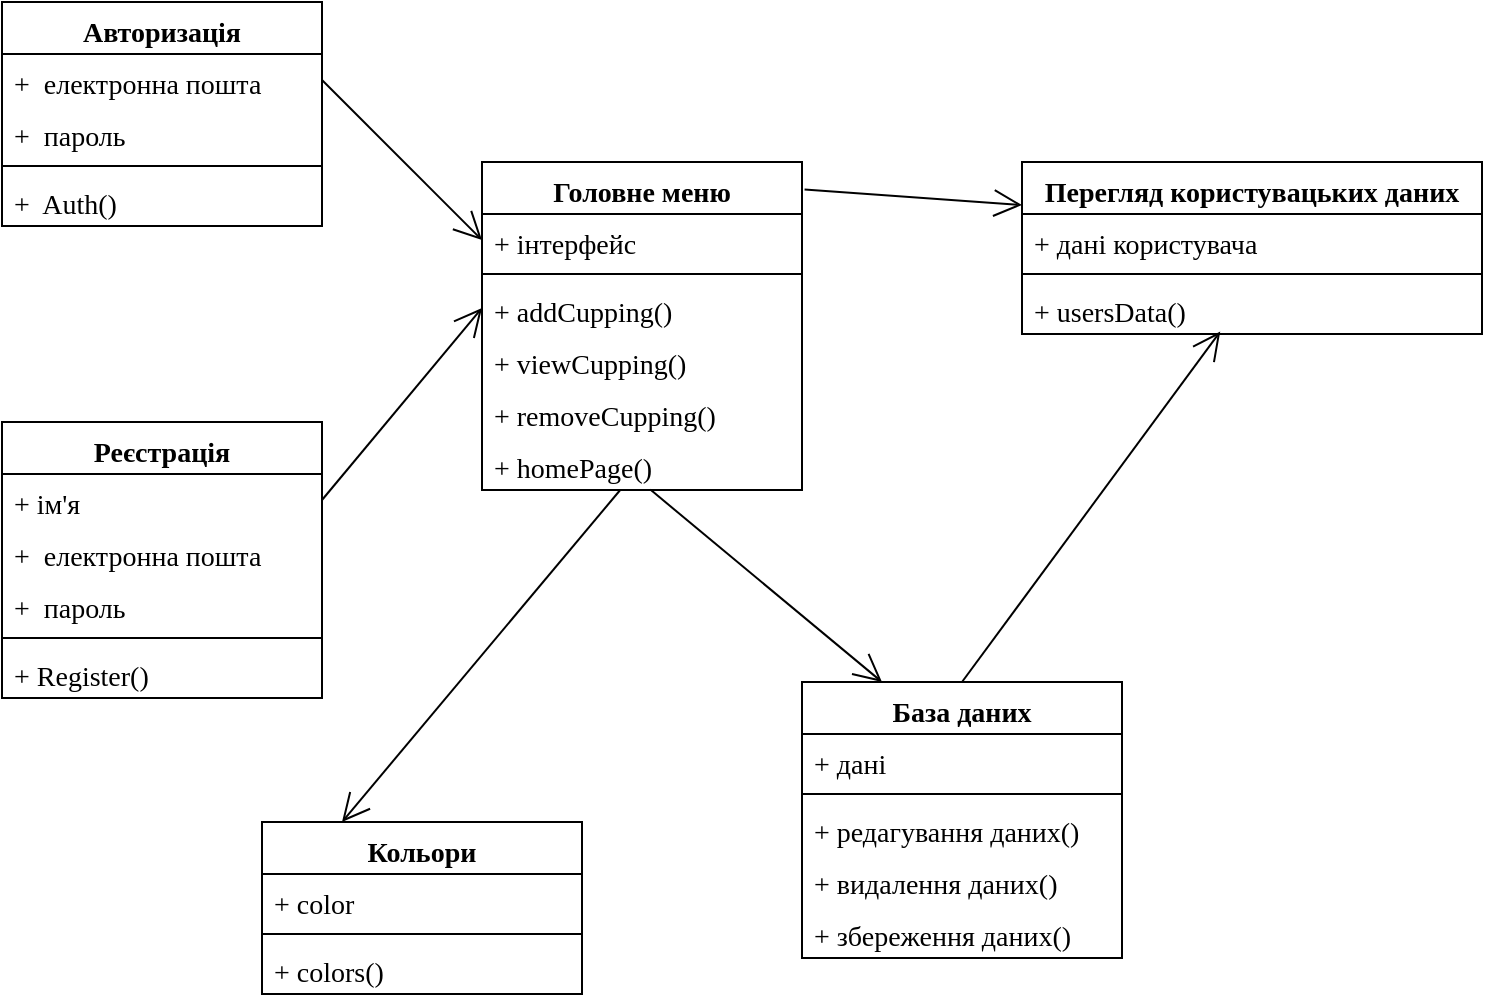 <mxfile version="14.6.9" type="github"><diagram id="NuXKlNEgj8zZ6BDBLAhk" name="Page-1"><mxGraphModel dx="906" dy="656" grid="1" gridSize="10" guides="1" tooltips="1" connect="1" arrows="1" fold="1" page="1" pageScale="1" pageWidth="827" pageHeight="1169" math="0" shadow="0"><root><mxCell id="0"/><mxCell id="1" parent="0"/><mxCell id="Z4ewi09ftZx6iGVZW96z-1" value="Авторизація" style="swimlane;fontStyle=1;align=center;verticalAlign=top;childLayout=stackLayout;horizontal=1;startSize=26;horizontalStack=0;resizeParent=1;resizeParentMax=0;resizeLast=0;collapsible=1;marginBottom=0;fontFamily=Times New Roman;fontSize=14;" vertex="1" parent="1"><mxGeometry x="40" y="40" width="160" height="112" as="geometry"/></mxCell><mxCell id="Z4ewi09ftZx6iGVZW96z-9" value="+  електронна пошта" style="text;strokeColor=none;fillColor=none;align=left;verticalAlign=top;spacingLeft=4;spacingRight=4;overflow=hidden;rotatable=0;points=[[0,0.5],[1,0.5]];portConstraint=eastwest;fontFamily=Times New Roman;fontSize=14;" vertex="1" parent="Z4ewi09ftZx6iGVZW96z-1"><mxGeometry y="26" width="160" height="26" as="geometry"/></mxCell><mxCell id="Z4ewi09ftZx6iGVZW96z-2" value="+  пароль" style="text;strokeColor=none;fillColor=none;align=left;verticalAlign=top;spacingLeft=4;spacingRight=4;overflow=hidden;rotatable=0;points=[[0,0.5],[1,0.5]];portConstraint=eastwest;fontFamily=Times New Roman;fontSize=14;" vertex="1" parent="Z4ewi09ftZx6iGVZW96z-1"><mxGeometry y="52" width="160" height="26" as="geometry"/></mxCell><mxCell id="Z4ewi09ftZx6iGVZW96z-3" value="" style="line;strokeWidth=1;fillColor=none;align=left;verticalAlign=middle;spacingTop=-1;spacingLeft=3;spacingRight=3;rotatable=0;labelPosition=right;points=[];portConstraint=eastwest;fontFamily=Times New Roman;fontSize=14;" vertex="1" parent="Z4ewi09ftZx6iGVZW96z-1"><mxGeometry y="78" width="160" height="8" as="geometry"/></mxCell><mxCell id="Z4ewi09ftZx6iGVZW96z-4" value="+  Auth()" style="text;strokeColor=none;fillColor=none;align=left;verticalAlign=top;spacingLeft=4;spacingRight=4;overflow=hidden;rotatable=0;points=[[0,0.5],[1,0.5]];portConstraint=eastwest;fontFamily=Times New Roman;fontSize=14;" vertex="1" parent="Z4ewi09ftZx6iGVZW96z-1"><mxGeometry y="86" width="160" height="26" as="geometry"/></mxCell><mxCell id="Z4ewi09ftZx6iGVZW96z-5" value="Реєстрація" style="swimlane;fontStyle=1;align=center;verticalAlign=top;childLayout=stackLayout;horizontal=1;startSize=26;horizontalStack=0;resizeParent=1;resizeParentMax=0;resizeLast=0;collapsible=1;marginBottom=0;fontFamily=Times New Roman;fontSize=14;" vertex="1" parent="1"><mxGeometry x="40" y="250" width="160" height="138" as="geometry"/></mxCell><mxCell id="Z4ewi09ftZx6iGVZW96z-6" value="+ ім'я" style="text;strokeColor=none;fillColor=none;align=left;verticalAlign=top;spacingLeft=4;spacingRight=4;overflow=hidden;rotatable=0;points=[[0,0.5],[1,0.5]];portConstraint=eastwest;fontFamily=Times New Roman;fontSize=14;" vertex="1" parent="Z4ewi09ftZx6iGVZW96z-5"><mxGeometry y="26" width="160" height="26" as="geometry"/></mxCell><mxCell id="Z4ewi09ftZx6iGVZW96z-13" value="+  електронна пошта" style="text;strokeColor=none;fillColor=none;align=left;verticalAlign=top;spacingLeft=4;spacingRight=4;overflow=hidden;rotatable=0;points=[[0,0.5],[1,0.5]];portConstraint=eastwest;fontFamily=Times New Roman;fontSize=14;" vertex="1" parent="Z4ewi09ftZx6iGVZW96z-5"><mxGeometry y="52" width="160" height="26" as="geometry"/></mxCell><mxCell id="Z4ewi09ftZx6iGVZW96z-12" value="+  пароль" style="text;strokeColor=none;fillColor=none;align=left;verticalAlign=top;spacingLeft=4;spacingRight=4;overflow=hidden;rotatable=0;points=[[0,0.5],[1,0.5]];portConstraint=eastwest;fontFamily=Times New Roman;fontSize=14;" vertex="1" parent="Z4ewi09ftZx6iGVZW96z-5"><mxGeometry y="78" width="160" height="26" as="geometry"/></mxCell><mxCell id="Z4ewi09ftZx6iGVZW96z-7" value="" style="line;strokeWidth=1;fillColor=none;align=left;verticalAlign=middle;spacingTop=-1;spacingLeft=3;spacingRight=3;rotatable=0;labelPosition=right;points=[];portConstraint=eastwest;fontFamily=Times New Roman;fontSize=14;" vertex="1" parent="Z4ewi09ftZx6iGVZW96z-5"><mxGeometry y="104" width="160" height="8" as="geometry"/></mxCell><mxCell id="Z4ewi09ftZx6iGVZW96z-8" value="+ Register()" style="text;strokeColor=none;fillColor=none;align=left;verticalAlign=top;spacingLeft=4;spacingRight=4;overflow=hidden;rotatable=0;points=[[0,0.5],[1,0.5]];portConstraint=eastwest;fontFamily=Times New Roman;fontSize=14;" vertex="1" parent="Z4ewi09ftZx6iGVZW96z-5"><mxGeometry y="112" width="160" height="26" as="geometry"/></mxCell><mxCell id="Z4ewi09ftZx6iGVZW96z-14" value="Головне меню" style="swimlane;fontStyle=1;align=center;verticalAlign=top;childLayout=stackLayout;horizontal=1;startSize=26;horizontalStack=0;resizeParent=1;resizeParentMax=0;resizeLast=0;collapsible=1;marginBottom=0;fontFamily=Times New Roman;fontSize=14;" vertex="1" parent="1"><mxGeometry x="280" y="120" width="160" height="164" as="geometry"/></mxCell><mxCell id="Z4ewi09ftZx6iGVZW96z-15" value="+ інтерфейс" style="text;strokeColor=none;fillColor=none;align=left;verticalAlign=top;spacingLeft=4;spacingRight=4;overflow=hidden;rotatable=0;points=[[0,0.5],[1,0.5]];portConstraint=eastwest;fontFamily=Times New Roman;fontSize=14;" vertex="1" parent="Z4ewi09ftZx6iGVZW96z-14"><mxGeometry y="26" width="160" height="26" as="geometry"/></mxCell><mxCell id="Z4ewi09ftZx6iGVZW96z-16" value="" style="line;strokeWidth=1;fillColor=none;align=left;verticalAlign=middle;spacingTop=-1;spacingLeft=3;spacingRight=3;rotatable=0;labelPosition=right;points=[];portConstraint=eastwest;fontFamily=Times New Roman;fontSize=14;" vertex="1" parent="Z4ewi09ftZx6iGVZW96z-14"><mxGeometry y="52" width="160" height="8" as="geometry"/></mxCell><mxCell id="Z4ewi09ftZx6iGVZW96z-27" value="+ addCupping()" style="text;strokeColor=none;fillColor=none;align=left;verticalAlign=top;spacingLeft=4;spacingRight=4;overflow=hidden;rotatable=0;points=[[0,0.5],[1,0.5]];portConstraint=eastwest;fontFamily=Times New Roman;fontSize=14;" vertex="1" parent="Z4ewi09ftZx6iGVZW96z-14"><mxGeometry y="60" width="160" height="26" as="geometry"/></mxCell><mxCell id="Z4ewi09ftZx6iGVZW96z-28" value="+ viewCupping()" style="text;strokeColor=none;fillColor=none;align=left;verticalAlign=top;spacingLeft=4;spacingRight=4;overflow=hidden;rotatable=0;points=[[0,0.5],[1,0.5]];portConstraint=eastwest;fontFamily=Times New Roman;fontSize=14;" vertex="1" parent="Z4ewi09ftZx6iGVZW96z-14"><mxGeometry y="86" width="160" height="26" as="geometry"/></mxCell><mxCell id="Z4ewi09ftZx6iGVZW96z-29" value="+ removeCupping()" style="text;strokeColor=none;fillColor=none;align=left;verticalAlign=top;spacingLeft=4;spacingRight=4;overflow=hidden;rotatable=0;points=[[0,0.5],[1,0.5]];portConstraint=eastwest;fontFamily=Times New Roman;fontSize=14;" vertex="1" parent="Z4ewi09ftZx6iGVZW96z-14"><mxGeometry y="112" width="160" height="26" as="geometry"/></mxCell><mxCell id="Z4ewi09ftZx6iGVZW96z-17" value="+ homePage()" style="text;strokeColor=none;fillColor=none;align=left;verticalAlign=top;spacingLeft=4;spacingRight=4;overflow=hidden;rotatable=0;points=[[0,0.5],[1,0.5]];portConstraint=eastwest;fontFamily=Times New Roman;fontSize=14;" vertex="1" parent="Z4ewi09ftZx6iGVZW96z-14"><mxGeometry y="138" width="160" height="26" as="geometry"/></mxCell><mxCell id="Z4ewi09ftZx6iGVZW96z-30" value="База даних" style="swimlane;fontStyle=1;align=center;verticalAlign=top;childLayout=stackLayout;horizontal=1;startSize=26;horizontalStack=0;resizeParent=1;resizeParentMax=0;resizeLast=0;collapsible=1;marginBottom=0;fontFamily=Times New Roman;fontSize=14;" vertex="1" parent="1"><mxGeometry x="440" y="380" width="160" height="138" as="geometry"/></mxCell><mxCell id="Z4ewi09ftZx6iGVZW96z-31" value="+ дані" style="text;strokeColor=none;fillColor=none;align=left;verticalAlign=top;spacingLeft=4;spacingRight=4;overflow=hidden;rotatable=0;points=[[0,0.5],[1,0.5]];portConstraint=eastwest;fontFamily=Times New Roman;fontSize=14;" vertex="1" parent="Z4ewi09ftZx6iGVZW96z-30"><mxGeometry y="26" width="160" height="26" as="geometry"/></mxCell><mxCell id="Z4ewi09ftZx6iGVZW96z-32" value="" style="line;strokeWidth=1;fillColor=none;align=left;verticalAlign=middle;spacingTop=-1;spacingLeft=3;spacingRight=3;rotatable=0;labelPosition=right;points=[];portConstraint=eastwest;fontFamily=Times New Roman;fontSize=14;" vertex="1" parent="Z4ewi09ftZx6iGVZW96z-30"><mxGeometry y="52" width="160" height="8" as="geometry"/></mxCell><mxCell id="Z4ewi09ftZx6iGVZW96z-35" value="+ редагування даних()" style="text;strokeColor=none;fillColor=none;align=left;verticalAlign=top;spacingLeft=4;spacingRight=4;overflow=hidden;rotatable=0;points=[[0,0.5],[1,0.5]];portConstraint=eastwest;fontFamily=Times New Roman;fontSize=14;" vertex="1" parent="Z4ewi09ftZx6iGVZW96z-30"><mxGeometry y="60" width="160" height="26" as="geometry"/></mxCell><mxCell id="Z4ewi09ftZx6iGVZW96z-34" value="+ видалення даних()" style="text;strokeColor=none;fillColor=none;align=left;verticalAlign=top;spacingLeft=4;spacingRight=4;overflow=hidden;rotatable=0;points=[[0,0.5],[1,0.5]];portConstraint=eastwest;fontFamily=Times New Roman;fontSize=14;" vertex="1" parent="Z4ewi09ftZx6iGVZW96z-30"><mxGeometry y="86" width="160" height="26" as="geometry"/></mxCell><mxCell id="Z4ewi09ftZx6iGVZW96z-33" value="+ збереження даних()" style="text;strokeColor=none;fillColor=none;align=left;verticalAlign=top;spacingLeft=4;spacingRight=4;overflow=hidden;rotatable=0;points=[[0,0.5],[1,0.5]];portConstraint=eastwest;fontFamily=Times New Roman;fontSize=14;" vertex="1" parent="Z4ewi09ftZx6iGVZW96z-30"><mxGeometry y="112" width="160" height="26" as="geometry"/></mxCell><mxCell id="Z4ewi09ftZx6iGVZW96z-36" value="Перегляд користувацьких даних" style="swimlane;fontStyle=1;align=center;verticalAlign=top;childLayout=stackLayout;horizontal=1;startSize=26;horizontalStack=0;resizeParent=1;resizeParentMax=0;resizeLast=0;collapsible=1;marginBottom=0;fontFamily=Times New Roman;fontSize=14;" vertex="1" parent="1"><mxGeometry x="550" y="120" width="230" height="86" as="geometry"/></mxCell><mxCell id="Z4ewi09ftZx6iGVZW96z-37" value="+ дані користувача" style="text;strokeColor=none;fillColor=none;align=left;verticalAlign=top;spacingLeft=4;spacingRight=4;overflow=hidden;rotatable=0;points=[[0,0.5],[1,0.5]];portConstraint=eastwest;fontFamily=Times New Roman;fontSize=14;" vertex="1" parent="Z4ewi09ftZx6iGVZW96z-36"><mxGeometry y="26" width="230" height="26" as="geometry"/></mxCell><mxCell id="Z4ewi09ftZx6iGVZW96z-38" value="" style="line;strokeWidth=1;fillColor=none;align=left;verticalAlign=middle;spacingTop=-1;spacingLeft=3;spacingRight=3;rotatable=0;labelPosition=right;points=[];portConstraint=eastwest;fontFamily=Times New Roman;fontSize=14;" vertex="1" parent="Z4ewi09ftZx6iGVZW96z-36"><mxGeometry y="52" width="230" height="8" as="geometry"/></mxCell><mxCell id="Z4ewi09ftZx6iGVZW96z-39" value="+ usersData()" style="text;strokeColor=none;fillColor=none;align=left;verticalAlign=top;spacingLeft=4;spacingRight=4;overflow=hidden;rotatable=0;points=[[0,0.5],[1,0.5]];portConstraint=eastwest;fontFamily=Times New Roman;fontSize=14;" vertex="1" parent="Z4ewi09ftZx6iGVZW96z-36"><mxGeometry y="60" width="230" height="26" as="geometry"/></mxCell><mxCell id="Z4ewi09ftZx6iGVZW96z-40" value="Кольори" style="swimlane;fontStyle=1;align=center;verticalAlign=top;childLayout=stackLayout;horizontal=1;startSize=26;horizontalStack=0;resizeParent=1;resizeParentMax=0;resizeLast=0;collapsible=1;marginBottom=0;fontFamily=Times New Roman;fontSize=14;" vertex="1" parent="1"><mxGeometry x="170" y="450" width="160" height="86" as="geometry"/></mxCell><mxCell id="Z4ewi09ftZx6iGVZW96z-41" value="+ color" style="text;strokeColor=none;fillColor=none;align=left;verticalAlign=top;spacingLeft=4;spacingRight=4;overflow=hidden;rotatable=0;points=[[0,0.5],[1,0.5]];portConstraint=eastwest;fontFamily=Times New Roman;fontSize=14;" vertex="1" parent="Z4ewi09ftZx6iGVZW96z-40"><mxGeometry y="26" width="160" height="26" as="geometry"/></mxCell><mxCell id="Z4ewi09ftZx6iGVZW96z-42" value="" style="line;strokeWidth=1;fillColor=none;align=left;verticalAlign=middle;spacingTop=-1;spacingLeft=3;spacingRight=3;rotatable=0;labelPosition=right;points=[];portConstraint=eastwest;fontFamily=Times New Roman;fontSize=14;" vertex="1" parent="Z4ewi09ftZx6iGVZW96z-40"><mxGeometry y="52" width="160" height="8" as="geometry"/></mxCell><mxCell id="Z4ewi09ftZx6iGVZW96z-43" value="+ colors()" style="text;strokeColor=none;fillColor=none;align=left;verticalAlign=top;spacingLeft=4;spacingRight=4;overflow=hidden;rotatable=0;points=[[0,0.5],[1,0.5]];portConstraint=eastwest;fontFamily=Times New Roman;fontSize=14;" vertex="1" parent="Z4ewi09ftZx6iGVZW96z-40"><mxGeometry y="60" width="160" height="26" as="geometry"/></mxCell><mxCell id="Z4ewi09ftZx6iGVZW96z-44" value="" style="endArrow=open;endFill=1;endSize=12;html=1;exitX=1;exitY=0.5;exitDx=0;exitDy=0;entryX=0;entryY=0.5;entryDx=0;entryDy=0;fontFamily=Times New Roman;fontSize=14;" edge="1" parent="1" source="Z4ewi09ftZx6iGVZW96z-9" target="Z4ewi09ftZx6iGVZW96z-15"><mxGeometry width="160" relative="1" as="geometry"><mxPoint x="240" y="270" as="sourcePoint"/><mxPoint x="400" y="270" as="targetPoint"/></mxGeometry></mxCell><mxCell id="Z4ewi09ftZx6iGVZW96z-45" value="" style="endArrow=open;endFill=1;endSize=12;html=1;exitX=1;exitY=0.5;exitDx=0;exitDy=0;entryX=0;entryY=0.5;entryDx=0;entryDy=0;fontFamily=Times New Roman;fontSize=14;" edge="1" parent="1" source="Z4ewi09ftZx6iGVZW96z-6" target="Z4ewi09ftZx6iGVZW96z-27"><mxGeometry width="160" relative="1" as="geometry"><mxPoint x="330" y="320" as="sourcePoint"/><mxPoint x="490" y="320" as="targetPoint"/></mxGeometry></mxCell><mxCell id="Z4ewi09ftZx6iGVZW96z-46" value="" style="endArrow=open;endFill=1;endSize=12;html=1;entryX=0.25;entryY=0;entryDx=0;entryDy=0;fontFamily=Times New Roman;fontSize=14;" edge="1" parent="1" source="Z4ewi09ftZx6iGVZW96z-17" target="Z4ewi09ftZx6iGVZW96z-40"><mxGeometry width="160" relative="1" as="geometry"><mxPoint x="270" y="350" as="sourcePoint"/><mxPoint x="430" y="350" as="targetPoint"/></mxGeometry></mxCell><mxCell id="Z4ewi09ftZx6iGVZW96z-47" value="" style="endArrow=open;endFill=1;endSize=12;html=1;exitX=0.526;exitY=0.992;exitDx=0;exitDy=0;exitPerimeter=0;entryX=0.25;entryY=0;entryDx=0;entryDy=0;fontFamily=Times New Roman;fontSize=14;" edge="1" parent="1" source="Z4ewi09ftZx6iGVZW96z-17" target="Z4ewi09ftZx6iGVZW96z-30"><mxGeometry width="160" relative="1" as="geometry"><mxPoint x="330" y="340" as="sourcePoint"/><mxPoint x="490" y="340" as="targetPoint"/></mxGeometry></mxCell><mxCell id="Z4ewi09ftZx6iGVZW96z-49" value="" style="endArrow=open;endFill=1;endSize=12;html=1;exitX=1.008;exitY=0.084;exitDx=0;exitDy=0;exitPerimeter=0;entryX=0;entryY=0.25;entryDx=0;entryDy=0;fontFamily=Times New Roman;fontSize=14;" edge="1" parent="1" source="Z4ewi09ftZx6iGVZW96z-14" target="Z4ewi09ftZx6iGVZW96z-36"><mxGeometry width="160" relative="1" as="geometry"><mxPoint x="330" y="310" as="sourcePoint"/><mxPoint x="490" y="310" as="targetPoint"/></mxGeometry></mxCell><mxCell id="Z4ewi09ftZx6iGVZW96z-50" value="" style="endArrow=open;endFill=1;endSize=12;html=1;exitX=0.5;exitY=0;exitDx=0;exitDy=0;entryX=0.431;entryY=0.954;entryDx=0;entryDy=0;entryPerimeter=0;fontFamily=Times New Roman;fontSize=14;" edge="1" parent="1" source="Z4ewi09ftZx6iGVZW96z-30" target="Z4ewi09ftZx6iGVZW96z-39"><mxGeometry width="160" relative="1" as="geometry"><mxPoint x="330" y="310" as="sourcePoint"/><mxPoint x="490" y="310" as="targetPoint"/></mxGeometry></mxCell></root></mxGraphModel></diagram></mxfile>